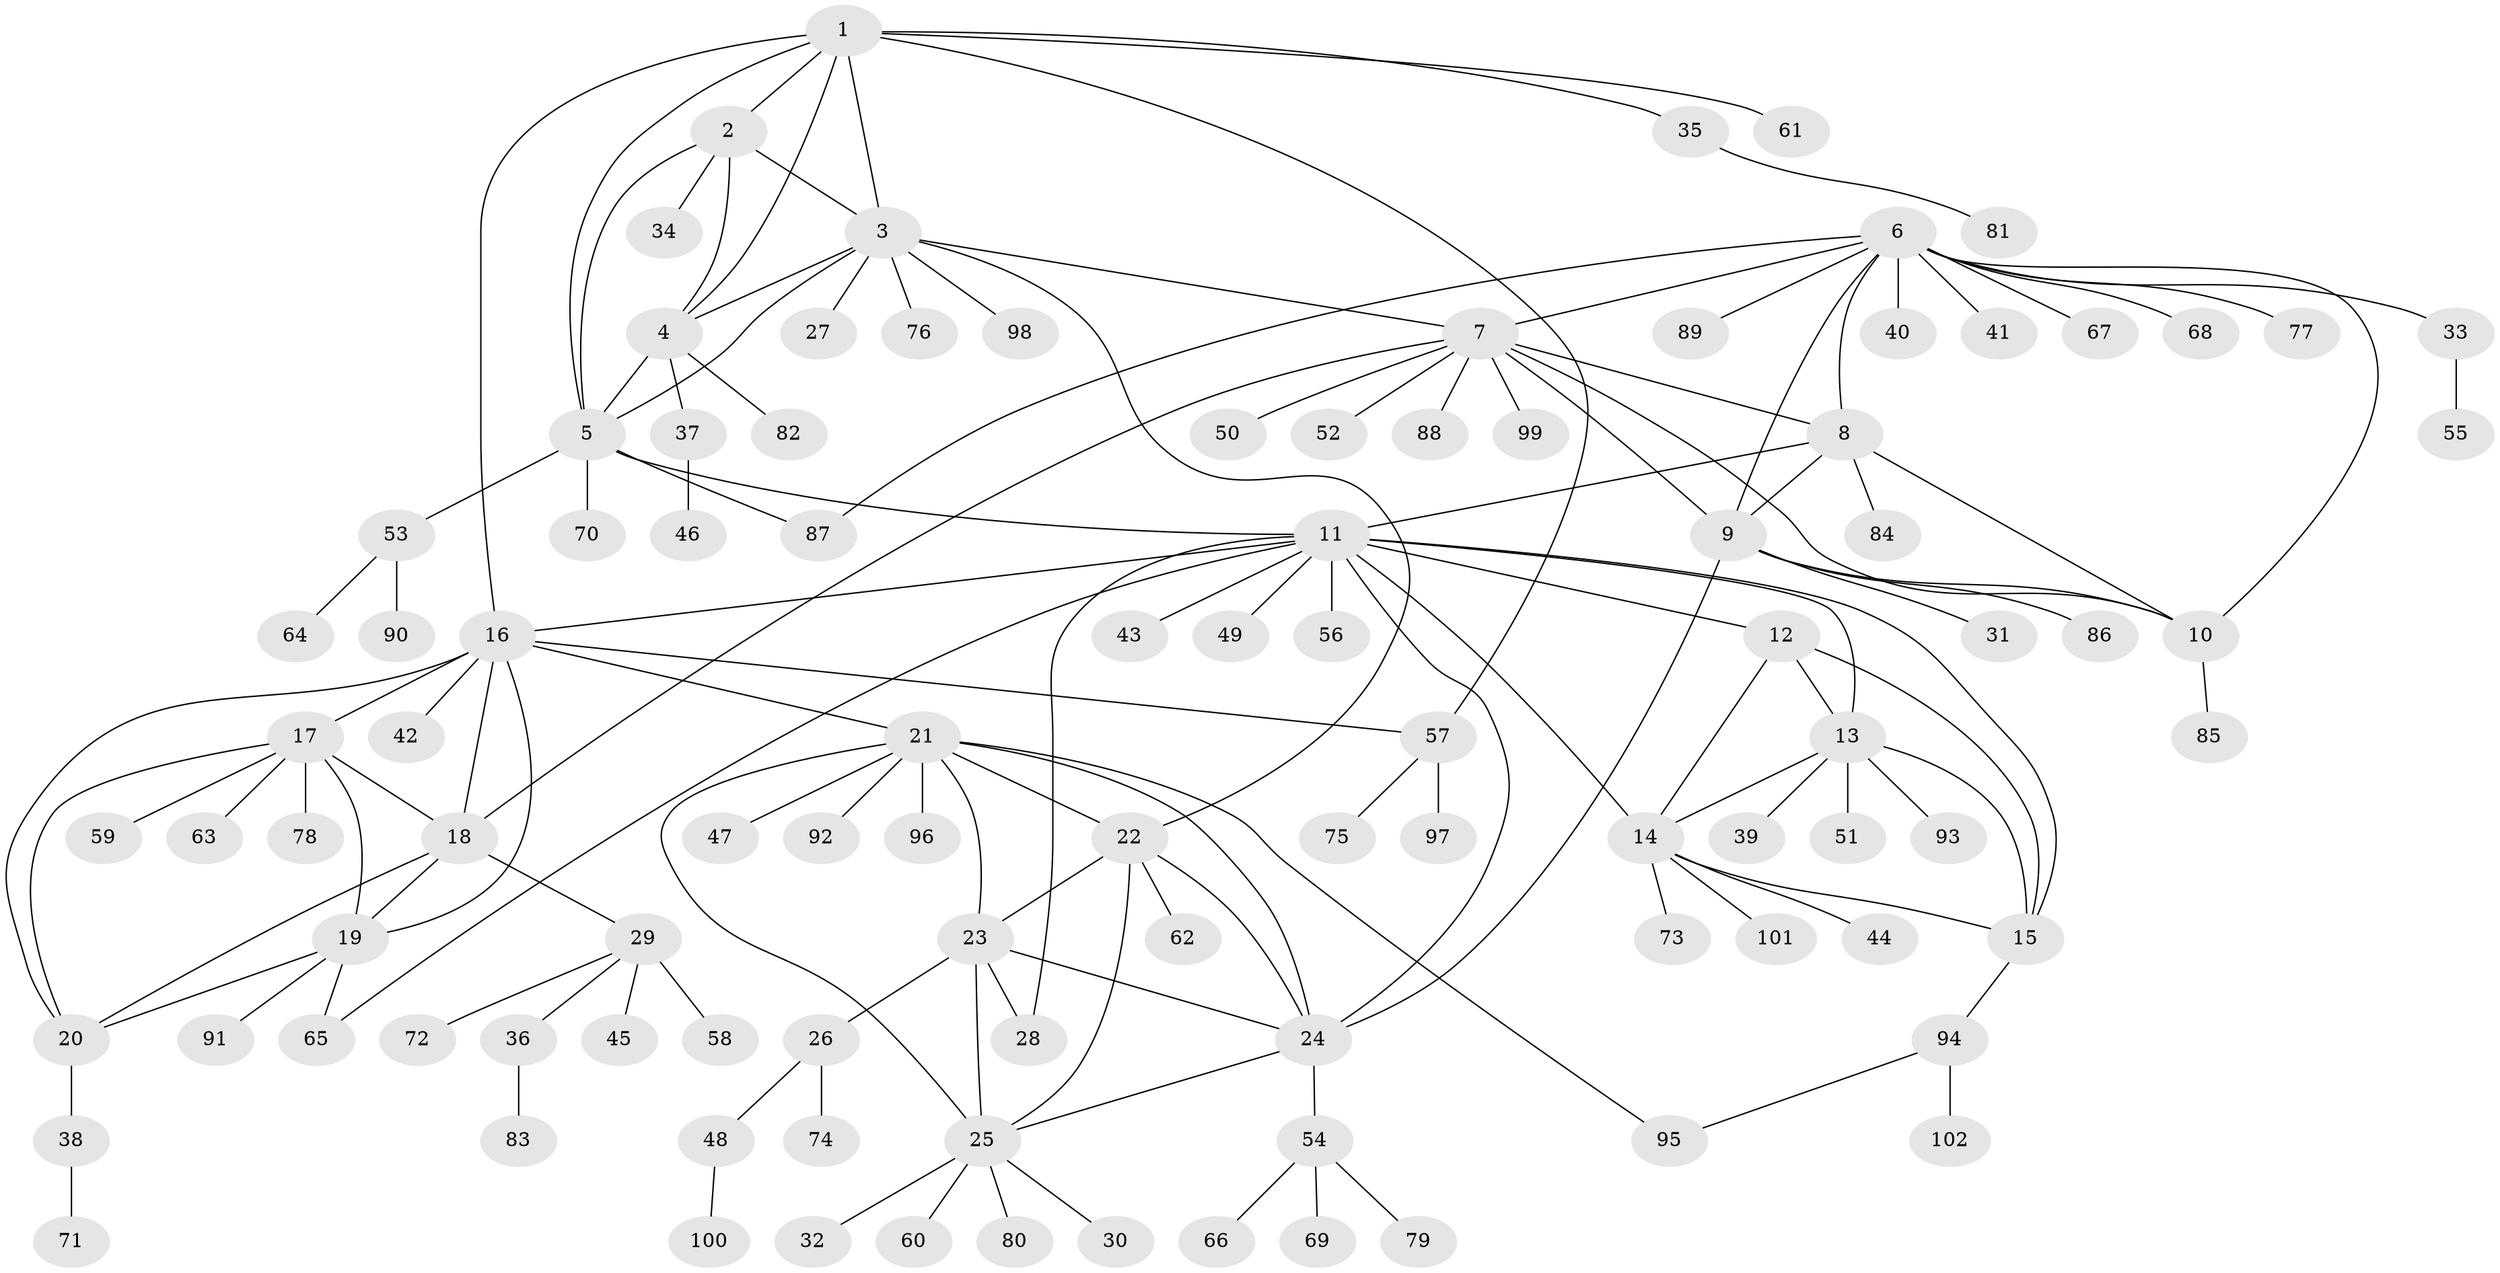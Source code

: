 // coarse degree distribution, {6: 0.02666666666666667, 8: 0.05333333333333334, 7: 0.04, 4: 0.08, 10: 0.013333333333333334, 11: 0.013333333333333334, 5: 0.04, 9: 0.013333333333333334, 2: 0.08, 1: 0.6133333333333333, 3: 0.02666666666666667}
// Generated by graph-tools (version 1.1) at 2025/24/03/03/25 07:24:17]
// undirected, 102 vertices, 142 edges
graph export_dot {
graph [start="1"]
  node [color=gray90,style=filled];
  1;
  2;
  3;
  4;
  5;
  6;
  7;
  8;
  9;
  10;
  11;
  12;
  13;
  14;
  15;
  16;
  17;
  18;
  19;
  20;
  21;
  22;
  23;
  24;
  25;
  26;
  27;
  28;
  29;
  30;
  31;
  32;
  33;
  34;
  35;
  36;
  37;
  38;
  39;
  40;
  41;
  42;
  43;
  44;
  45;
  46;
  47;
  48;
  49;
  50;
  51;
  52;
  53;
  54;
  55;
  56;
  57;
  58;
  59;
  60;
  61;
  62;
  63;
  64;
  65;
  66;
  67;
  68;
  69;
  70;
  71;
  72;
  73;
  74;
  75;
  76;
  77;
  78;
  79;
  80;
  81;
  82;
  83;
  84;
  85;
  86;
  87;
  88;
  89;
  90;
  91;
  92;
  93;
  94;
  95;
  96;
  97;
  98;
  99;
  100;
  101;
  102;
  1 -- 2;
  1 -- 3;
  1 -- 4;
  1 -- 5;
  1 -- 16;
  1 -- 35;
  1 -- 57;
  1 -- 61;
  2 -- 3;
  2 -- 4;
  2 -- 5;
  2 -- 34;
  3 -- 4;
  3 -- 5;
  3 -- 7;
  3 -- 22;
  3 -- 27;
  3 -- 76;
  3 -- 98;
  4 -- 5;
  4 -- 37;
  4 -- 82;
  5 -- 11;
  5 -- 53;
  5 -- 70;
  5 -- 87;
  6 -- 7;
  6 -- 8;
  6 -- 9;
  6 -- 10;
  6 -- 33;
  6 -- 40;
  6 -- 41;
  6 -- 67;
  6 -- 68;
  6 -- 77;
  6 -- 87;
  6 -- 89;
  7 -- 8;
  7 -- 9;
  7 -- 10;
  7 -- 18;
  7 -- 50;
  7 -- 52;
  7 -- 88;
  7 -- 99;
  8 -- 9;
  8 -- 10;
  8 -- 11;
  8 -- 84;
  9 -- 10;
  9 -- 24;
  9 -- 31;
  9 -- 86;
  10 -- 85;
  11 -- 12;
  11 -- 13;
  11 -- 14;
  11 -- 15;
  11 -- 16;
  11 -- 24;
  11 -- 28;
  11 -- 43;
  11 -- 49;
  11 -- 56;
  11 -- 65;
  12 -- 13;
  12 -- 14;
  12 -- 15;
  13 -- 14;
  13 -- 15;
  13 -- 39;
  13 -- 51;
  13 -- 93;
  14 -- 15;
  14 -- 44;
  14 -- 73;
  14 -- 101;
  15 -- 94;
  16 -- 17;
  16 -- 18;
  16 -- 19;
  16 -- 20;
  16 -- 21;
  16 -- 42;
  16 -- 57;
  17 -- 18;
  17 -- 19;
  17 -- 20;
  17 -- 59;
  17 -- 63;
  17 -- 78;
  18 -- 19;
  18 -- 20;
  18 -- 29;
  19 -- 20;
  19 -- 65;
  19 -- 91;
  20 -- 38;
  21 -- 22;
  21 -- 23;
  21 -- 24;
  21 -- 25;
  21 -- 47;
  21 -- 92;
  21 -- 95;
  21 -- 96;
  22 -- 23;
  22 -- 24;
  22 -- 25;
  22 -- 62;
  23 -- 24;
  23 -- 25;
  23 -- 26;
  23 -- 28;
  24 -- 25;
  24 -- 54;
  25 -- 30;
  25 -- 32;
  25 -- 60;
  25 -- 80;
  26 -- 48;
  26 -- 74;
  29 -- 36;
  29 -- 45;
  29 -- 58;
  29 -- 72;
  33 -- 55;
  35 -- 81;
  36 -- 83;
  37 -- 46;
  38 -- 71;
  48 -- 100;
  53 -- 64;
  53 -- 90;
  54 -- 66;
  54 -- 69;
  54 -- 79;
  57 -- 75;
  57 -- 97;
  94 -- 95;
  94 -- 102;
}
